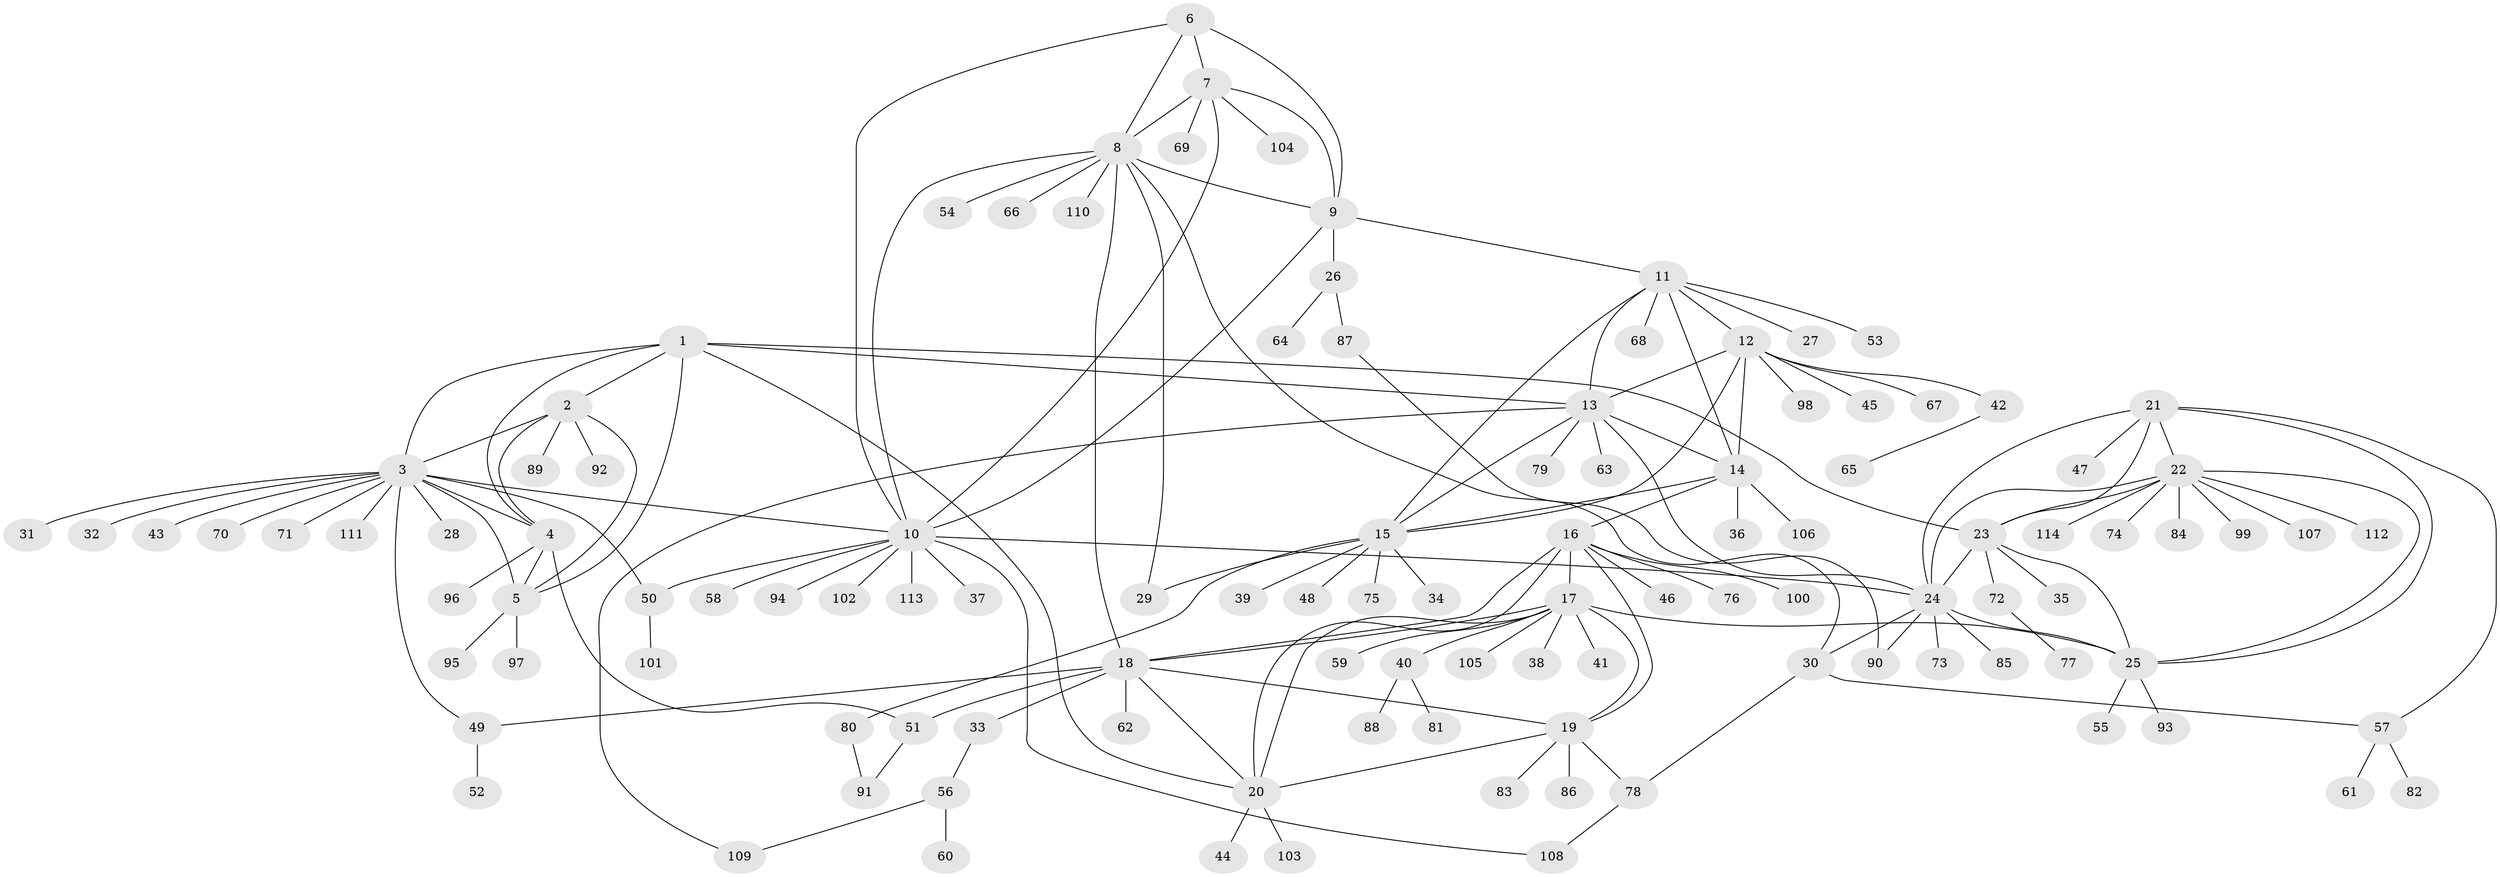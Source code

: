 // coarse degree distribution, {7: 0.033707865168539325, 5: 0.056179775280898875, 13: 0.011235955056179775, 4: 0.011235955056179775, 9: 0.02247191011235955, 12: 0.02247191011235955, 6: 0.02247191011235955, 8: 0.033707865168539325, 11: 0.02247191011235955, 1: 0.6292134831460674, 2: 0.07865168539325842, 3: 0.056179775280898875}
// Generated by graph-tools (version 1.1) at 2025/42/03/06/25 10:42:09]
// undirected, 114 vertices, 160 edges
graph export_dot {
graph [start="1"]
  node [color=gray90,style=filled];
  1;
  2;
  3;
  4;
  5;
  6;
  7;
  8;
  9;
  10;
  11;
  12;
  13;
  14;
  15;
  16;
  17;
  18;
  19;
  20;
  21;
  22;
  23;
  24;
  25;
  26;
  27;
  28;
  29;
  30;
  31;
  32;
  33;
  34;
  35;
  36;
  37;
  38;
  39;
  40;
  41;
  42;
  43;
  44;
  45;
  46;
  47;
  48;
  49;
  50;
  51;
  52;
  53;
  54;
  55;
  56;
  57;
  58;
  59;
  60;
  61;
  62;
  63;
  64;
  65;
  66;
  67;
  68;
  69;
  70;
  71;
  72;
  73;
  74;
  75;
  76;
  77;
  78;
  79;
  80;
  81;
  82;
  83;
  84;
  85;
  86;
  87;
  88;
  89;
  90;
  91;
  92;
  93;
  94;
  95;
  96;
  97;
  98;
  99;
  100;
  101;
  102;
  103;
  104;
  105;
  106;
  107;
  108;
  109;
  110;
  111;
  112;
  113;
  114;
  1 -- 2;
  1 -- 3;
  1 -- 4;
  1 -- 5;
  1 -- 13;
  1 -- 20;
  1 -- 23;
  2 -- 3;
  2 -- 4;
  2 -- 5;
  2 -- 89;
  2 -- 92;
  3 -- 4;
  3 -- 5;
  3 -- 10;
  3 -- 28;
  3 -- 31;
  3 -- 32;
  3 -- 43;
  3 -- 49;
  3 -- 50;
  3 -- 70;
  3 -- 71;
  3 -- 111;
  4 -- 5;
  4 -- 51;
  4 -- 96;
  5 -- 95;
  5 -- 97;
  6 -- 7;
  6 -- 8;
  6 -- 9;
  6 -- 10;
  7 -- 8;
  7 -- 9;
  7 -- 10;
  7 -- 69;
  7 -- 104;
  8 -- 9;
  8 -- 10;
  8 -- 18;
  8 -- 29;
  8 -- 30;
  8 -- 54;
  8 -- 66;
  8 -- 110;
  9 -- 10;
  9 -- 11;
  9 -- 26;
  10 -- 24;
  10 -- 37;
  10 -- 50;
  10 -- 58;
  10 -- 94;
  10 -- 102;
  10 -- 108;
  10 -- 113;
  11 -- 12;
  11 -- 13;
  11 -- 14;
  11 -- 15;
  11 -- 27;
  11 -- 53;
  11 -- 68;
  12 -- 13;
  12 -- 14;
  12 -- 15;
  12 -- 42;
  12 -- 45;
  12 -- 67;
  12 -- 98;
  13 -- 14;
  13 -- 15;
  13 -- 24;
  13 -- 63;
  13 -- 79;
  13 -- 109;
  14 -- 15;
  14 -- 16;
  14 -- 36;
  14 -- 106;
  15 -- 29;
  15 -- 34;
  15 -- 39;
  15 -- 48;
  15 -- 75;
  15 -- 80;
  16 -- 17;
  16 -- 18;
  16 -- 19;
  16 -- 20;
  16 -- 46;
  16 -- 76;
  16 -- 100;
  17 -- 18;
  17 -- 19;
  17 -- 20;
  17 -- 25;
  17 -- 38;
  17 -- 40;
  17 -- 41;
  17 -- 59;
  17 -- 105;
  18 -- 19;
  18 -- 20;
  18 -- 33;
  18 -- 49;
  18 -- 51;
  18 -- 62;
  19 -- 20;
  19 -- 78;
  19 -- 83;
  19 -- 86;
  20 -- 44;
  20 -- 103;
  21 -- 22;
  21 -- 23;
  21 -- 24;
  21 -- 25;
  21 -- 47;
  21 -- 57;
  22 -- 23;
  22 -- 24;
  22 -- 25;
  22 -- 74;
  22 -- 84;
  22 -- 99;
  22 -- 107;
  22 -- 112;
  22 -- 114;
  23 -- 24;
  23 -- 25;
  23 -- 35;
  23 -- 72;
  24 -- 25;
  24 -- 30;
  24 -- 73;
  24 -- 85;
  24 -- 90;
  25 -- 55;
  25 -- 93;
  26 -- 64;
  26 -- 87;
  30 -- 57;
  30 -- 78;
  33 -- 56;
  40 -- 81;
  40 -- 88;
  42 -- 65;
  49 -- 52;
  50 -- 101;
  51 -- 91;
  56 -- 60;
  56 -- 109;
  57 -- 61;
  57 -- 82;
  72 -- 77;
  78 -- 108;
  80 -- 91;
  87 -- 90;
}
